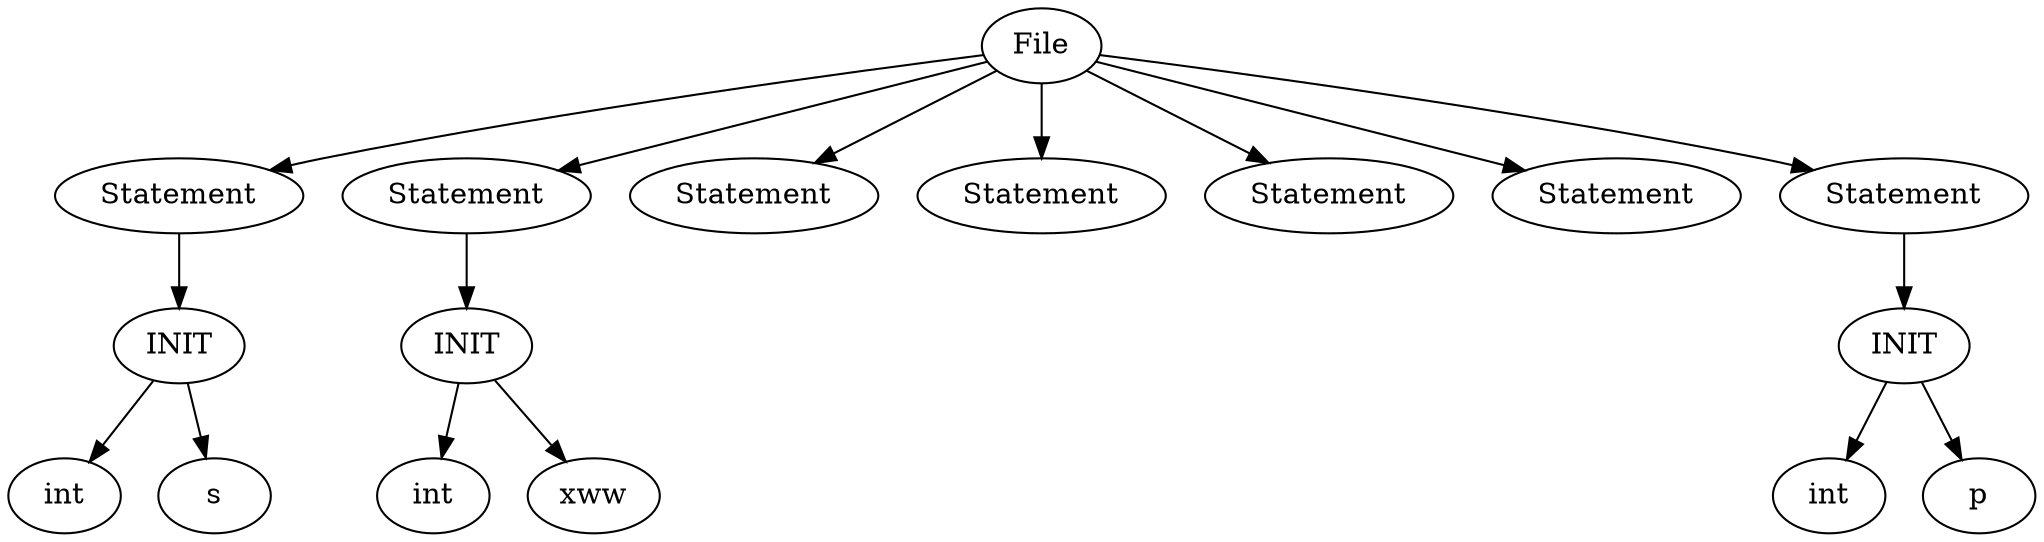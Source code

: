 digraph {n0 [label="File"];
n1 [label="Statement"];
n2 [label="INIT"];
n3 [label="int"];
n4 [label="s"];
n5 [label="Statement"];
n6 [label="INIT"];
n7 [label="int"];
n8 [label="xww"];
n9 [label="Statement"];
n10 [label="Statement"];
n11 [label="Statement"];
n12 [label="Statement"];
n13 [label="Statement"];
n14 [label="INIT"];
n15 [label="int"];
n16 [label="p"];
n0 -> n1
n1 -> n2
n2 -> n3
n2 -> n4
n0 -> n5
n5 -> n6
n6 -> n7
n6 -> n8
n0 -> n9
n0 -> n10
n0 -> n11
n0 -> n12
n0 -> n13
n13 -> n14
n14 -> n15
n14 -> n16
}